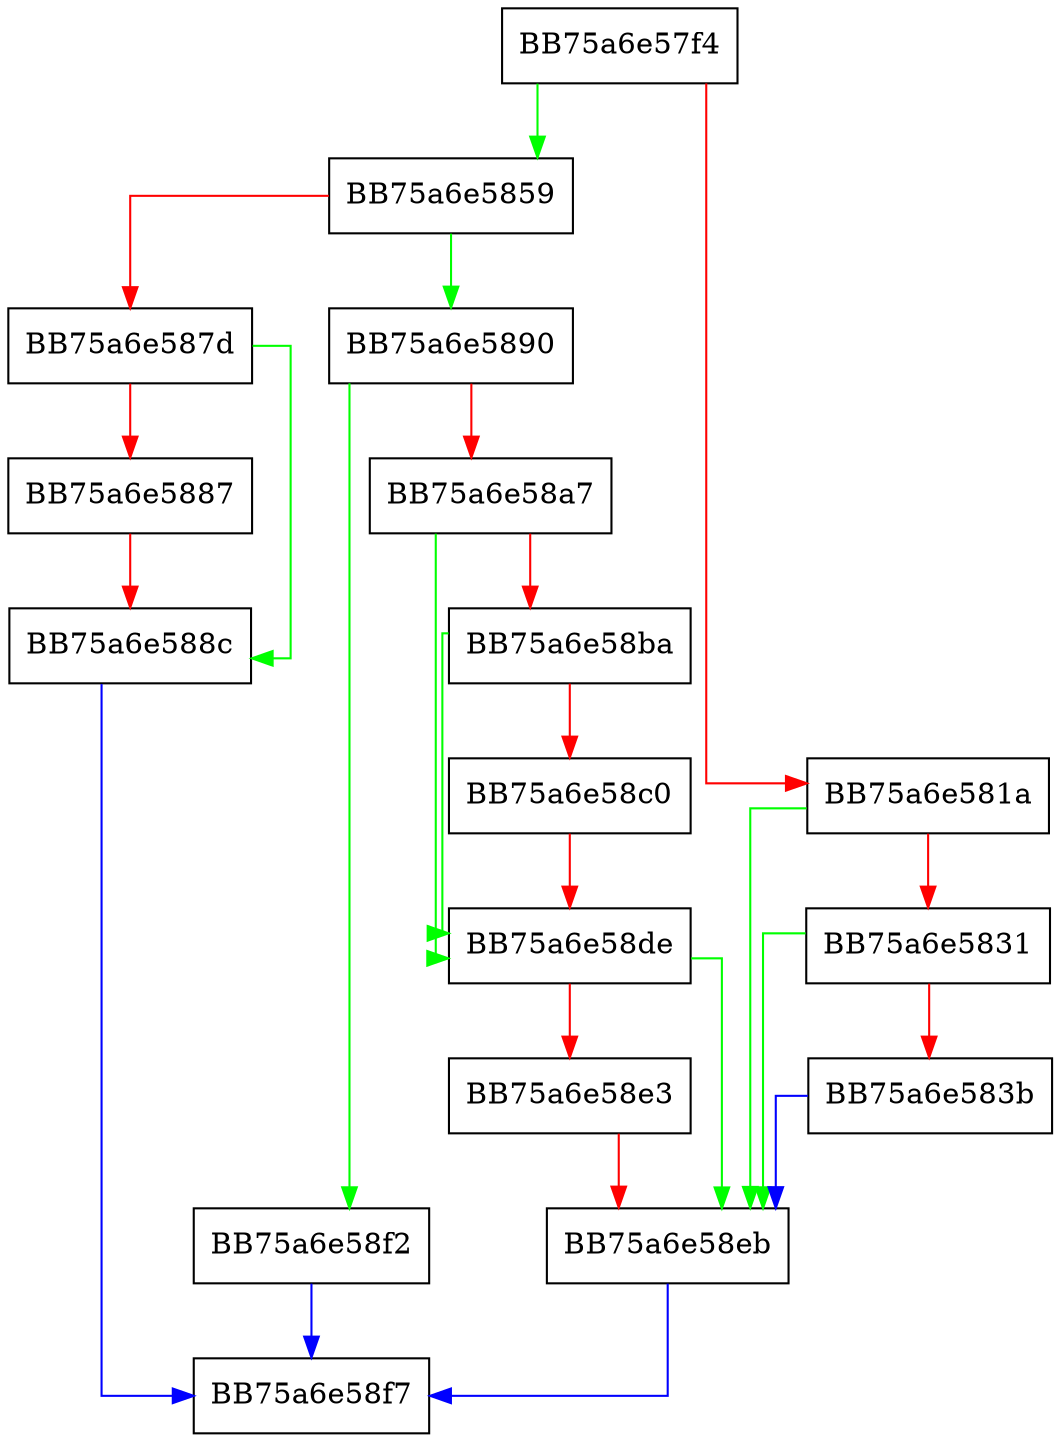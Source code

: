digraph CheckKslName {
  node [shape="box"];
  graph [splines=ortho];
  BB75a6e57f4 -> BB75a6e5859 [color="green"];
  BB75a6e57f4 -> BB75a6e581a [color="red"];
  BB75a6e581a -> BB75a6e58eb [color="green"];
  BB75a6e581a -> BB75a6e5831 [color="red"];
  BB75a6e5831 -> BB75a6e58eb [color="green"];
  BB75a6e5831 -> BB75a6e583b [color="red"];
  BB75a6e583b -> BB75a6e58eb [color="blue"];
  BB75a6e5859 -> BB75a6e5890 [color="green"];
  BB75a6e5859 -> BB75a6e587d [color="red"];
  BB75a6e587d -> BB75a6e588c [color="green"];
  BB75a6e587d -> BB75a6e5887 [color="red"];
  BB75a6e5887 -> BB75a6e588c [color="red"];
  BB75a6e588c -> BB75a6e58f7 [color="blue"];
  BB75a6e5890 -> BB75a6e58f2 [color="green"];
  BB75a6e5890 -> BB75a6e58a7 [color="red"];
  BB75a6e58a7 -> BB75a6e58de [color="green"];
  BB75a6e58a7 -> BB75a6e58ba [color="red"];
  BB75a6e58ba -> BB75a6e58de [color="green"];
  BB75a6e58ba -> BB75a6e58c0 [color="red"];
  BB75a6e58c0 -> BB75a6e58de [color="red"];
  BB75a6e58de -> BB75a6e58eb [color="green"];
  BB75a6e58de -> BB75a6e58e3 [color="red"];
  BB75a6e58e3 -> BB75a6e58eb [color="red"];
  BB75a6e58eb -> BB75a6e58f7 [color="blue"];
  BB75a6e58f2 -> BB75a6e58f7 [color="blue"];
}
